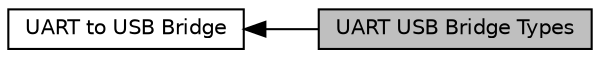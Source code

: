 digraph "UART USB Bridge Types"
{
  edge [fontname="Helvetica",fontsize="10",labelfontname="Helvetica",labelfontsize="10"];
  node [fontname="Helvetica",fontsize="10",shape=record];
  rankdir=LR;
  Node0 [label="UART USB Bridge Types",height=0.2,width=0.4,color="black", fillcolor="grey75", style="filled", fontcolor="black"];
  Node1 [label="UART to USB Bridge",height=0.2,width=0.4,color="black", fillcolor="white", style="filled",URL="$group___s_d___u_a_r_t___u_s_b___bridge.html",tooltip="snickerdoodle UART to USB bridge functions "];
  Node1->Node0 [shape=plaintext, dir="back", style="solid"];
}
